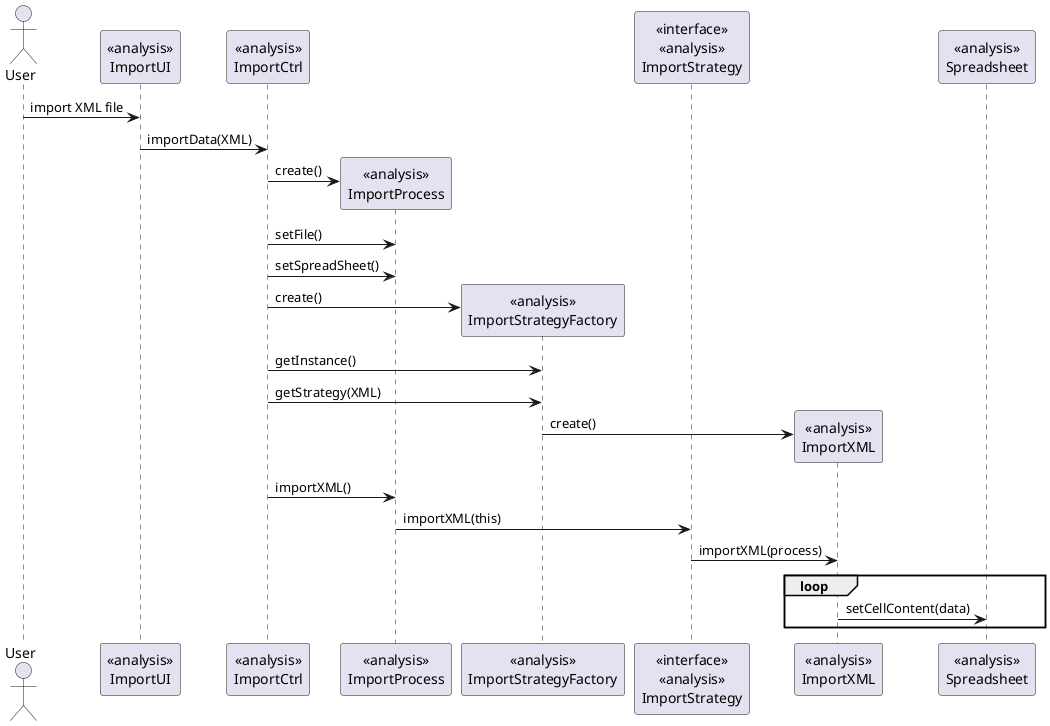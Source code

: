 @startuml doc-files/draft_core08_02.png

 actor User
 participant "<<analysis>>\nImportUI" as UI
 participant "<<analysis>>\nImportCtrl" as ctrl
 participant "<<analysis>>\nImportProcess" as process
 participant "<<analysis>>\nImportStrategyFactory" as strategyFactory
 participant "<<interface>>\n<<analysis>>\nImportStrategy" as strategy
 participant "<<analysis>>\nImportXML" as import
 participant "<<analysis>>\nSpreadsheet" as Spreadsheet
User -> UI : import XML file
UI -> ctrl : importData(XML)
create process
ctrl -> process : create()
ctrl -> process : setFile()
ctrl -> process : setSpreadSheet()
create strategyFactory
ctrl -> strategyFactory : create()
ctrl -> strategyFactory : getInstance()
ctrl -> strategyFactory : getStrategy(XML)
create import
strategyFactory -> import : create()
ctrl -> process : importXML()
process -> strategy : importXML(this)
strategy -> import : importXML(process)
loop
import -> Spreadsheet : setCellContent(data)
end loop

@enduml